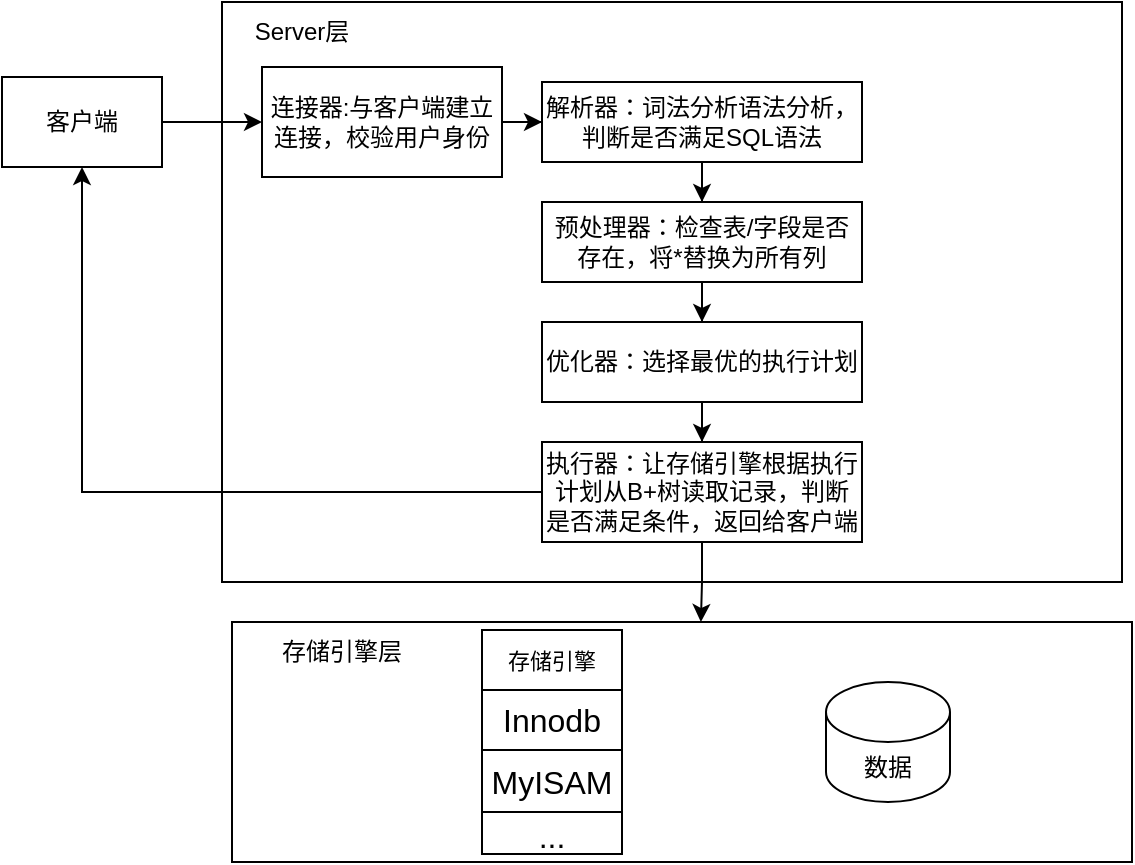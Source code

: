 <mxfile version="22.1.5" type="github">
  <diagram name="第 1 页" id="HqVkvYskfNYnTDdMrRLA">
    <mxGraphModel dx="2040" dy="631" grid="1" gridSize="10" guides="1" tooltips="1" connect="1" arrows="1" fold="1" page="1" pageScale="1" pageWidth="827" pageHeight="1169" math="0" shadow="0">
      <root>
        <mxCell id="0" />
        <mxCell id="1" parent="0" />
        <mxCell id="Hn--LBSwQNR10zAx2Buf-3" value="" style="rounded=0;whiteSpace=wrap;html=1;" vertex="1" parent="1">
          <mxGeometry x="60" y="10" width="450" height="290" as="geometry" />
        </mxCell>
        <mxCell id="Hn--LBSwQNR10zAx2Buf-4" value="" style="rounded=0;whiteSpace=wrap;html=1;" vertex="1" parent="1">
          <mxGeometry x="65" y="320" width="450" height="120" as="geometry" />
        </mxCell>
        <mxCell id="Hn--LBSwQNR10zAx2Buf-5" value="Server层" style="text;html=1;strokeColor=none;fillColor=none;align=center;verticalAlign=middle;whiteSpace=wrap;rounded=0;" vertex="1" parent="1">
          <mxGeometry x="70" y="10" width="60" height="30" as="geometry" />
        </mxCell>
        <mxCell id="Hn--LBSwQNR10zAx2Buf-6" value="存储引擎层" style="text;html=1;strokeColor=none;fillColor=none;align=center;verticalAlign=middle;whiteSpace=wrap;rounded=0;" vertex="1" parent="1">
          <mxGeometry x="80" y="320" width="80" height="30" as="geometry" />
        </mxCell>
        <mxCell id="Hn--LBSwQNR10zAx2Buf-47" style="edgeStyle=orthogonalEdgeStyle;rounded=0;orthogonalLoop=1;jettySize=auto;html=1;" edge="1" parent="1" source="Hn--LBSwQNR10zAx2Buf-7" target="Hn--LBSwQNR10zAx2Buf-37">
          <mxGeometry relative="1" as="geometry" />
        </mxCell>
        <mxCell id="Hn--LBSwQNR10zAx2Buf-7" value="连接器:与客户端建立连接，校验用户身份" style="rounded=0;whiteSpace=wrap;html=1;" vertex="1" parent="1">
          <mxGeometry x="80" y="42.5" width="120" height="55" as="geometry" />
        </mxCell>
        <mxCell id="Hn--LBSwQNR10zAx2Buf-40" style="edgeStyle=orthogonalEdgeStyle;rounded=0;orthogonalLoop=1;jettySize=auto;html=1;exitX=1;exitY=0.5;exitDx=0;exitDy=0;entryX=0;entryY=0.5;entryDx=0;entryDy=0;" edge="1" parent="1" source="Hn--LBSwQNR10zAx2Buf-8" target="Hn--LBSwQNR10zAx2Buf-7">
          <mxGeometry relative="1" as="geometry" />
        </mxCell>
        <mxCell id="Hn--LBSwQNR10zAx2Buf-8" value="客户端" style="rounded=0;whiteSpace=wrap;html=1;" vertex="1" parent="1">
          <mxGeometry x="-50" y="47.5" width="80" height="45" as="geometry" />
        </mxCell>
        <mxCell id="Hn--LBSwQNR10zAx2Buf-10" value="数据" style="shape=cylinder3;whiteSpace=wrap;html=1;boundedLbl=1;backgroundOutline=1;size=15;" vertex="1" parent="1">
          <mxGeometry x="362" y="350" width="62" height="60" as="geometry" />
        </mxCell>
        <mxCell id="Hn--LBSwQNR10zAx2Buf-11" value="存储引擎" style="shape=table;startSize=30;container=1;collapsible=0;childLayout=tableLayout;strokeColor=default;fontSize=11;" vertex="1" parent="1">
          <mxGeometry x="190" y="324" width="70" height="112" as="geometry" />
        </mxCell>
        <mxCell id="Hn--LBSwQNR10zAx2Buf-12" value="" style="shape=tableRow;horizontal=0;startSize=0;swimlaneHead=0;swimlaneBody=0;strokeColor=inherit;top=0;left=0;bottom=0;right=0;collapsible=0;dropTarget=0;fillColor=none;points=[[0,0.5],[1,0.5]];portConstraint=eastwest;fontSize=16;" vertex="1" parent="Hn--LBSwQNR10zAx2Buf-11">
          <mxGeometry y="30" width="70" height="30" as="geometry" />
        </mxCell>
        <mxCell id="Hn--LBSwQNR10zAx2Buf-13" value="Innodb" style="shape=partialRectangle;html=1;whiteSpace=wrap;connectable=0;strokeColor=inherit;overflow=hidden;fillColor=none;top=0;left=0;bottom=0;right=0;pointerEvents=1;fontSize=16;" vertex="1" parent="Hn--LBSwQNR10zAx2Buf-12">
          <mxGeometry width="70" height="30" as="geometry">
            <mxRectangle width="70" height="30" as="alternateBounds" />
          </mxGeometry>
        </mxCell>
        <mxCell id="Hn--LBSwQNR10zAx2Buf-16" value="" style="shape=tableRow;horizontal=0;startSize=0;swimlaneHead=0;swimlaneBody=0;strokeColor=inherit;top=0;left=0;bottom=0;right=0;collapsible=0;dropTarget=0;fillColor=none;points=[[0,0.5],[1,0.5]];portConstraint=eastwest;fontSize=16;" vertex="1" parent="Hn--LBSwQNR10zAx2Buf-11">
          <mxGeometry y="60" width="70" height="31" as="geometry" />
        </mxCell>
        <mxCell id="Hn--LBSwQNR10zAx2Buf-17" value="MyISAM" style="shape=partialRectangle;html=1;whiteSpace=wrap;connectable=0;strokeColor=inherit;overflow=hidden;fillColor=none;top=0;left=0;bottom=0;right=0;pointerEvents=1;fontSize=16;" vertex="1" parent="Hn--LBSwQNR10zAx2Buf-16">
          <mxGeometry width="70" height="31" as="geometry">
            <mxRectangle width="70" height="31" as="alternateBounds" />
          </mxGeometry>
        </mxCell>
        <mxCell id="Hn--LBSwQNR10zAx2Buf-20" value="" style="shape=tableRow;horizontal=0;startSize=0;swimlaneHead=0;swimlaneBody=0;strokeColor=inherit;top=0;left=0;bottom=0;right=0;collapsible=0;dropTarget=0;fillColor=none;points=[[0,0.5],[1,0.5]];portConstraint=eastwest;fontSize=16;" vertex="1" parent="Hn--LBSwQNR10zAx2Buf-11">
          <mxGeometry y="91" width="70" height="21" as="geometry" />
        </mxCell>
        <mxCell id="Hn--LBSwQNR10zAx2Buf-21" value="..." style="shape=partialRectangle;html=1;whiteSpace=wrap;connectable=0;strokeColor=inherit;overflow=hidden;fillColor=none;top=0;left=0;bottom=0;right=0;pointerEvents=1;fontSize=16;" vertex="1" parent="Hn--LBSwQNR10zAx2Buf-20">
          <mxGeometry width="70" height="21" as="geometry">
            <mxRectangle width="70" height="21" as="alternateBounds" />
          </mxGeometry>
        </mxCell>
        <mxCell id="Hn--LBSwQNR10zAx2Buf-39" value="" style="edgeStyle=orthogonalEdgeStyle;rounded=0;orthogonalLoop=1;jettySize=auto;html=1;" edge="1" parent="1" source="Hn--LBSwQNR10zAx2Buf-37" target="Hn--LBSwQNR10zAx2Buf-38">
          <mxGeometry relative="1" as="geometry" />
        </mxCell>
        <mxCell id="Hn--LBSwQNR10zAx2Buf-37" value="解析器：词法分析语法分析，判断是否满足SQL语法" style="rounded=0;whiteSpace=wrap;html=1;" vertex="1" parent="1">
          <mxGeometry x="220" y="50" width="160" height="40" as="geometry" />
        </mxCell>
        <mxCell id="Hn--LBSwQNR10zAx2Buf-45" style="edgeStyle=orthogonalEdgeStyle;rounded=0;orthogonalLoop=1;jettySize=auto;html=1;" edge="1" parent="1" source="Hn--LBSwQNR10zAx2Buf-38" target="Hn--LBSwQNR10zAx2Buf-42">
          <mxGeometry relative="1" as="geometry" />
        </mxCell>
        <mxCell id="Hn--LBSwQNR10zAx2Buf-38" value="预处理器：检查表/字段是否存在，将*替换为所有列" style="whiteSpace=wrap;html=1;rounded=0;" vertex="1" parent="1">
          <mxGeometry x="220" y="110" width="160" height="40" as="geometry" />
        </mxCell>
        <mxCell id="Hn--LBSwQNR10zAx2Buf-46" style="edgeStyle=orthogonalEdgeStyle;rounded=0;orthogonalLoop=1;jettySize=auto;html=1;" edge="1" parent="1" source="Hn--LBSwQNR10zAx2Buf-42" target="Hn--LBSwQNR10zAx2Buf-43">
          <mxGeometry relative="1" as="geometry" />
        </mxCell>
        <mxCell id="Hn--LBSwQNR10zAx2Buf-42" value="优化器：选择最优的执行计划" style="whiteSpace=wrap;html=1;rounded=0;" vertex="1" parent="1">
          <mxGeometry x="220" y="170" width="160" height="40" as="geometry" />
        </mxCell>
        <mxCell id="Hn--LBSwQNR10zAx2Buf-48" style="edgeStyle=orthogonalEdgeStyle;rounded=0;orthogonalLoop=1;jettySize=auto;html=1;entryX=0.5;entryY=1;entryDx=0;entryDy=0;" edge="1" parent="1" source="Hn--LBSwQNR10zAx2Buf-43" target="Hn--LBSwQNR10zAx2Buf-8">
          <mxGeometry relative="1" as="geometry" />
        </mxCell>
        <mxCell id="Hn--LBSwQNR10zAx2Buf-43" value="执行器：让存储引擎根据执行计划从B+树读取记录，判断是否满足条件，返回给客户端" style="whiteSpace=wrap;html=1;rounded=0;" vertex="1" parent="1">
          <mxGeometry x="220" y="230" width="160" height="50" as="geometry" />
        </mxCell>
        <mxCell id="Hn--LBSwQNR10zAx2Buf-49" style="edgeStyle=orthogonalEdgeStyle;rounded=0;orthogonalLoop=1;jettySize=auto;html=1;entryX=0.521;entryY=0;entryDx=0;entryDy=0;entryPerimeter=0;" edge="1" parent="1" source="Hn--LBSwQNR10zAx2Buf-43" target="Hn--LBSwQNR10zAx2Buf-4">
          <mxGeometry relative="1" as="geometry" />
        </mxCell>
      </root>
    </mxGraphModel>
  </diagram>
</mxfile>
